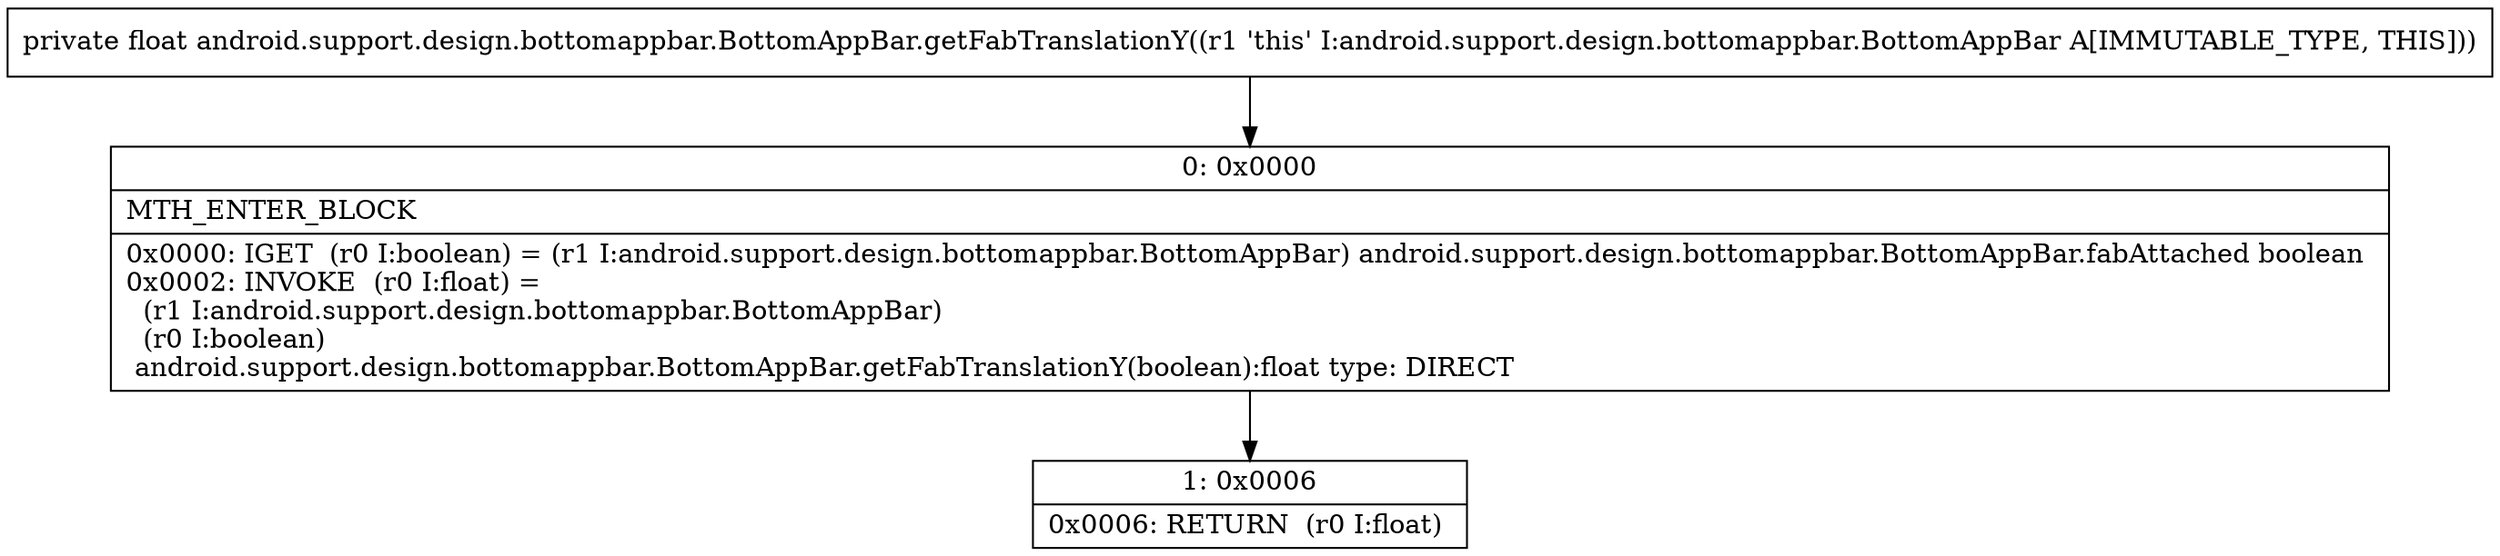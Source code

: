 digraph "CFG forandroid.support.design.bottomappbar.BottomAppBar.getFabTranslationY()F" {
Node_0 [shape=record,label="{0\:\ 0x0000|MTH_ENTER_BLOCK\l|0x0000: IGET  (r0 I:boolean) = (r1 I:android.support.design.bottomappbar.BottomAppBar) android.support.design.bottomappbar.BottomAppBar.fabAttached boolean \l0x0002: INVOKE  (r0 I:float) = \l  (r1 I:android.support.design.bottomappbar.BottomAppBar)\l  (r0 I:boolean)\l android.support.design.bottomappbar.BottomAppBar.getFabTranslationY(boolean):float type: DIRECT \l}"];
Node_1 [shape=record,label="{1\:\ 0x0006|0x0006: RETURN  (r0 I:float) \l}"];
MethodNode[shape=record,label="{private float android.support.design.bottomappbar.BottomAppBar.getFabTranslationY((r1 'this' I:android.support.design.bottomappbar.BottomAppBar A[IMMUTABLE_TYPE, THIS])) }"];
MethodNode -> Node_0;
Node_0 -> Node_1;
}

